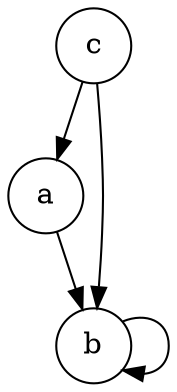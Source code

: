 digraph G {
    mindist = 0.5;
    node [shape="circle"];
    a -> b [topath="bend right"];
    c -> b [topath="bend left"];
    c -> a [topath="out=10,in=-90"];
    b -> b [topath="loop above"];
}
